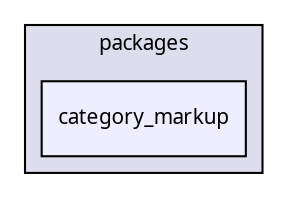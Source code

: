 digraph "packages/category/packages/category_markup/" {
  compound=true
  node [ fontsize="10", fontname="FreeSans.ttf"];
  edge [ labelfontsize="10", labelfontname="FreeSans.ttf"];
  subgraph clusterdir_1a442f41f4975b0d66f7b20f1e8d85dd {
    graph [ bgcolor="#ddddee", pencolor="black", label="packages" fontname="FreeSans.ttf", fontsize="10", URL="dir_1a442f41f4975b0d66f7b20f1e8d85dd.html"]
  dir_2ef499e41f0d1c1835d203a73cddb68d [shape=box, label="category_markup", style="filled", fillcolor="#eeeeff", pencolor="black", URL="dir_2ef499e41f0d1c1835d203a73cddb68d.html"];
  }
}
